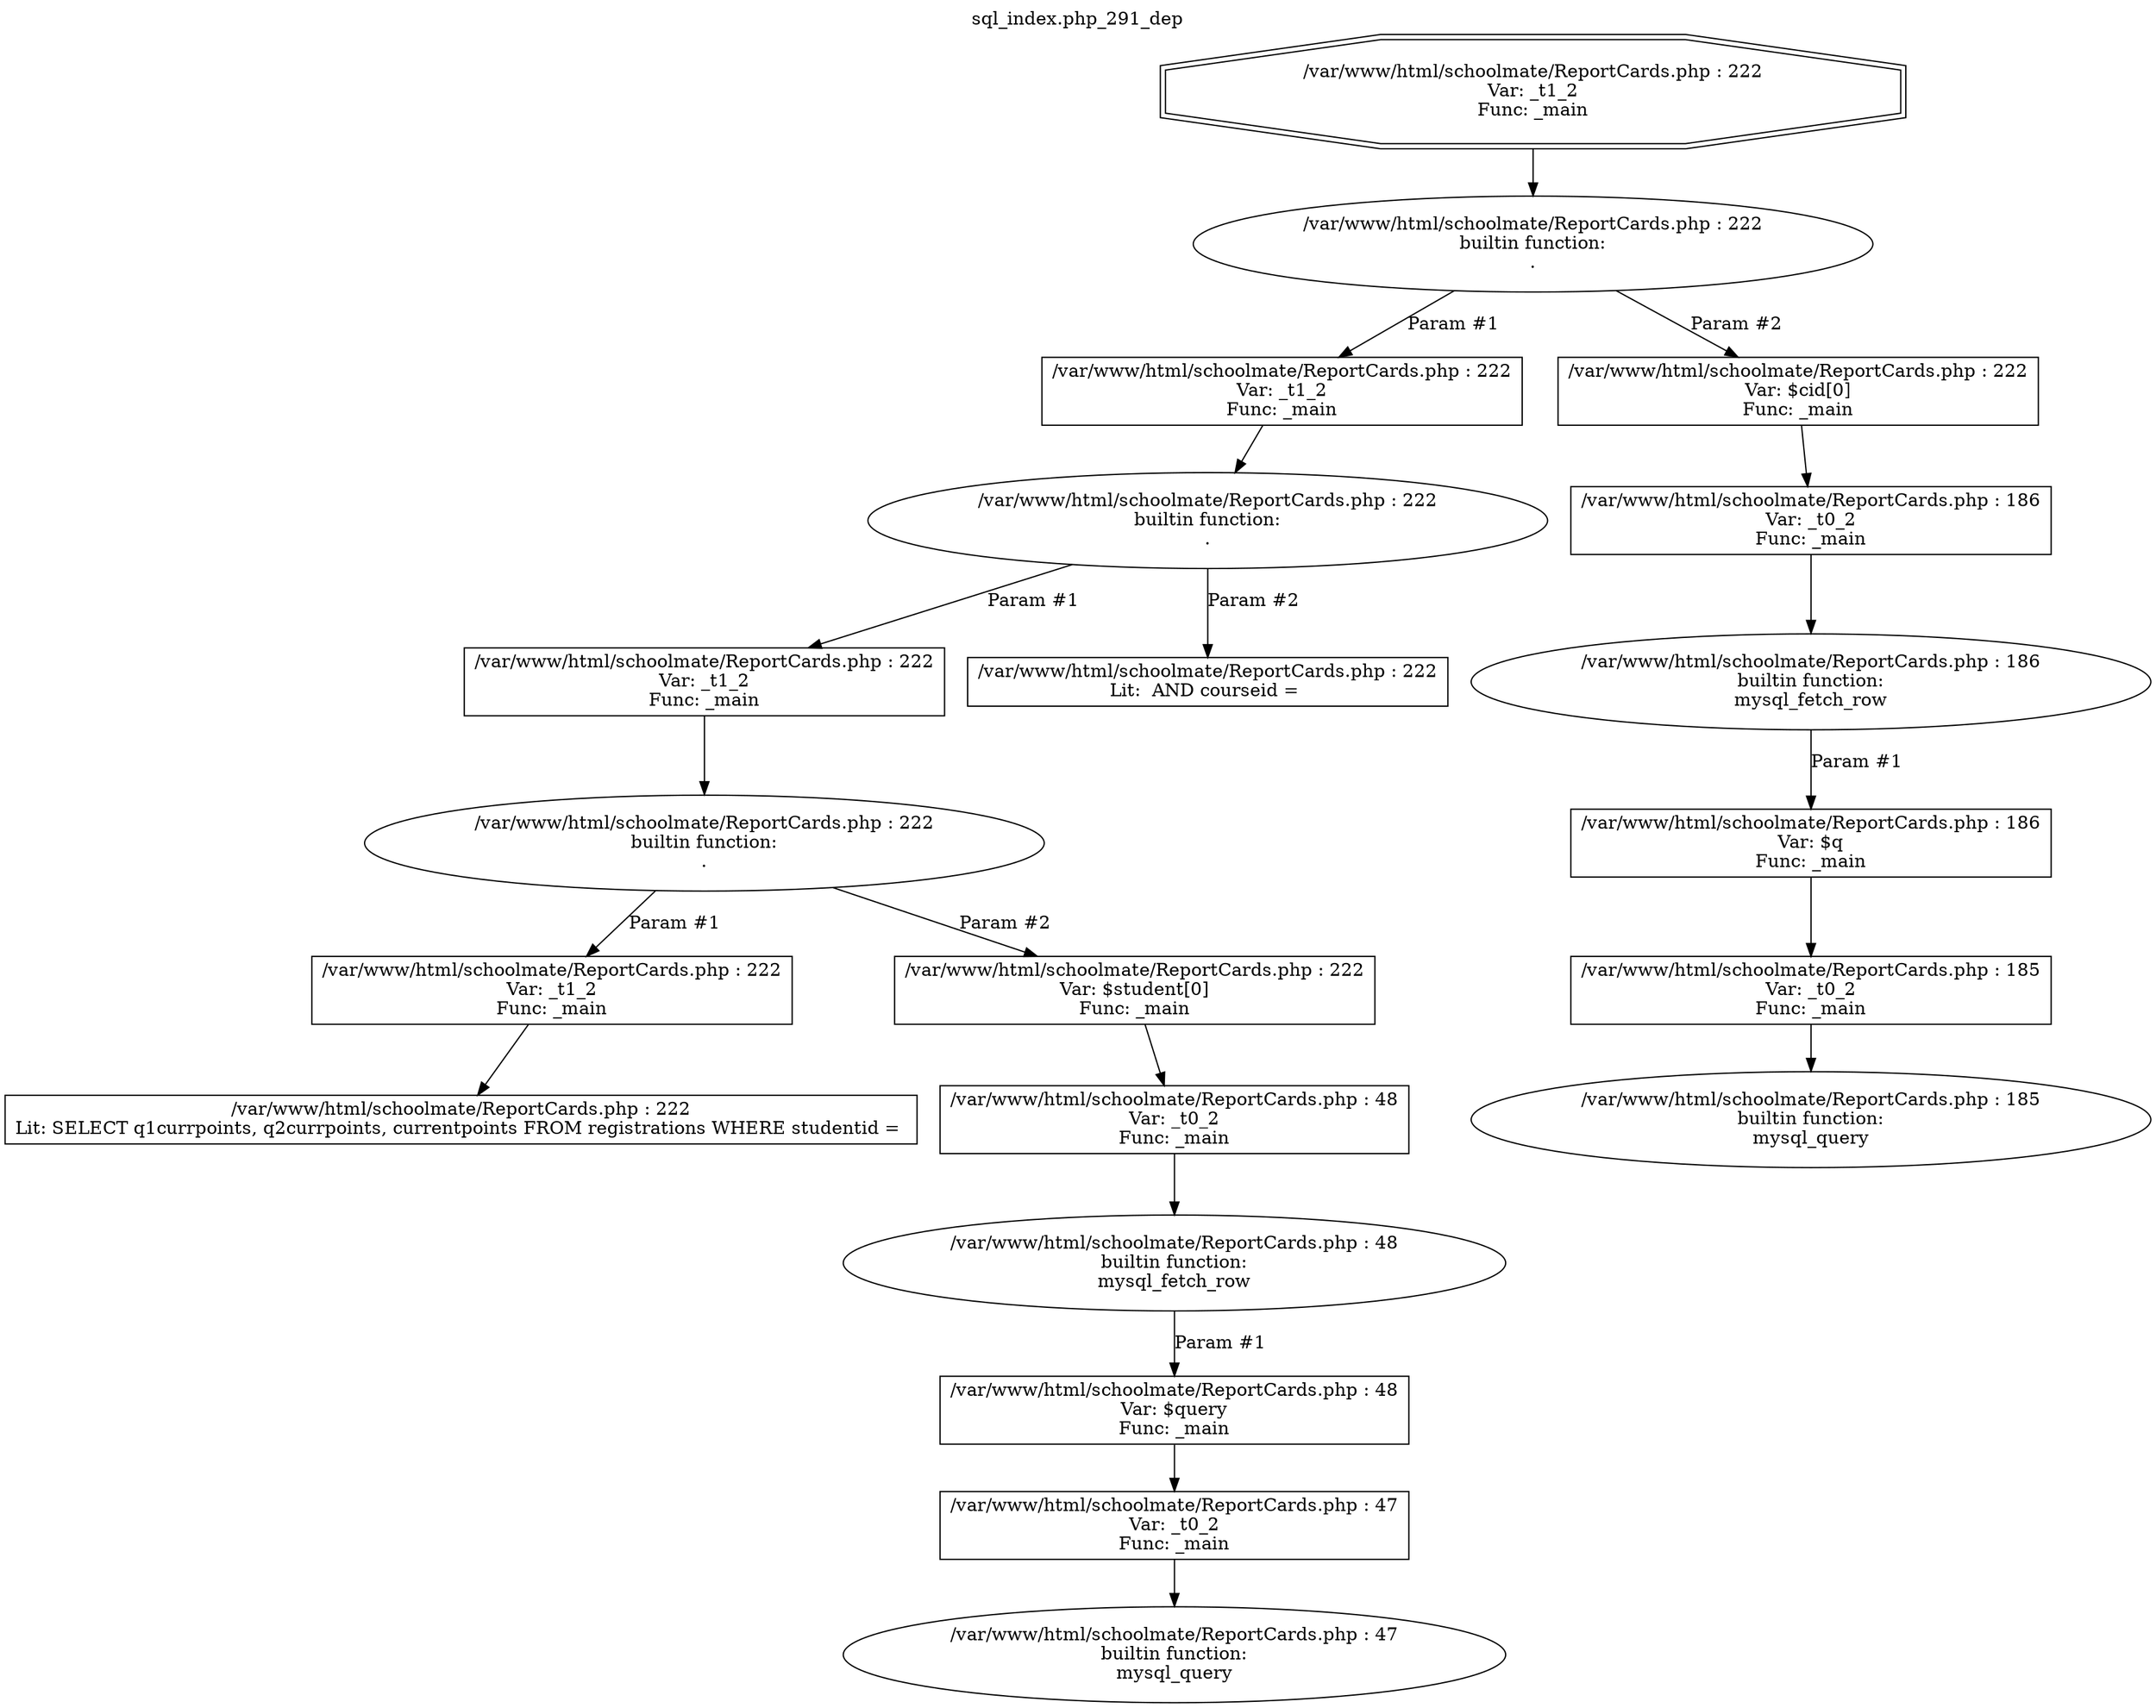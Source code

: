 digraph cfg {
  label="sql_index.php_291_dep";
  labelloc=t;
  n1 [shape=doubleoctagon, label="/var/www/html/schoolmate/ReportCards.php : 222\nVar: _t1_2\nFunc: _main\n"];
  n2 [shape=ellipse, label="/var/www/html/schoolmate/ReportCards.php : 222\nbuiltin function:\n.\n"];
  n3 [shape=box, label="/var/www/html/schoolmate/ReportCards.php : 222\nVar: _t1_2\nFunc: _main\n"];
  n4 [shape=ellipse, label="/var/www/html/schoolmate/ReportCards.php : 222\nbuiltin function:\n.\n"];
  n5 [shape=box, label="/var/www/html/schoolmate/ReportCards.php : 222\nVar: _t1_2\nFunc: _main\n"];
  n6 [shape=ellipse, label="/var/www/html/schoolmate/ReportCards.php : 222\nbuiltin function:\n.\n"];
  n7 [shape=box, label="/var/www/html/schoolmate/ReportCards.php : 222\nVar: _t1_2\nFunc: _main\n"];
  n8 [shape=box, label="/var/www/html/schoolmate/ReportCards.php : 222\nLit: SELECT q1currpoints, q2currpoints, currentpoints FROM registrations WHERE studentid = \n"];
  n9 [shape=box, label="/var/www/html/schoolmate/ReportCards.php : 222\nVar: $student[0]\nFunc: _main\n"];
  n10 [shape=box, label="/var/www/html/schoolmate/ReportCards.php : 48\nVar: _t0_2\nFunc: _main\n"];
  n11 [shape=ellipse, label="/var/www/html/schoolmate/ReportCards.php : 48\nbuiltin function:\nmysql_fetch_row\n"];
  n12 [shape=box, label="/var/www/html/schoolmate/ReportCards.php : 48\nVar: $query\nFunc: _main\n"];
  n13 [shape=box, label="/var/www/html/schoolmate/ReportCards.php : 47\nVar: _t0_2\nFunc: _main\n"];
  n14 [shape=ellipse, label="/var/www/html/schoolmate/ReportCards.php : 47\nbuiltin function:\nmysql_query\n"];
  n15 [shape=box, label="/var/www/html/schoolmate/ReportCards.php : 222\nLit:  AND courseid = \n"];
  n16 [shape=box, label="/var/www/html/schoolmate/ReportCards.php : 222\nVar: $cid[0]\nFunc: _main\n"];
  n17 [shape=box, label="/var/www/html/schoolmate/ReportCards.php : 186\nVar: _t0_2\nFunc: _main\n"];
  n18 [shape=ellipse, label="/var/www/html/schoolmate/ReportCards.php : 186\nbuiltin function:\nmysql_fetch_row\n"];
  n19 [shape=box, label="/var/www/html/schoolmate/ReportCards.php : 186\nVar: $q\nFunc: _main\n"];
  n20 [shape=box, label="/var/www/html/schoolmate/ReportCards.php : 185\nVar: _t0_2\nFunc: _main\n"];
  n21 [shape=ellipse, label="/var/www/html/schoolmate/ReportCards.php : 185\nbuiltin function:\nmysql_query\n"];
  n1 -> n2;
  n3 -> n4;
  n5 -> n6;
  n7 -> n8;
  n6 -> n7[label="Param #1"];
  n6 -> n9[label="Param #2"];
  n10 -> n11;
  n13 -> n14;
  n12 -> n13;
  n11 -> n12[label="Param #1"];
  n9 -> n10;
  n4 -> n5[label="Param #1"];
  n4 -> n15[label="Param #2"];
  n2 -> n3[label="Param #1"];
  n2 -> n16[label="Param #2"];
  n17 -> n18;
  n20 -> n21;
  n19 -> n20;
  n18 -> n19[label="Param #1"];
  n16 -> n17;
}
